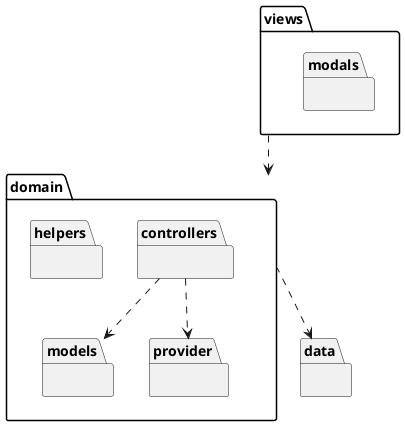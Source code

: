 @startuml
'https://plantuml.com/class-diagram

top to bottom direction

package views {
    package modals {
    }
}

package domain {
    package models {
    }
    package controllers {
    }
    package helpers {
    }

    package provider {
    }

    controllers .-> provider
    controllers .-> models
}

package data {
}



views .-> domain
domain .-> data

@enduml
